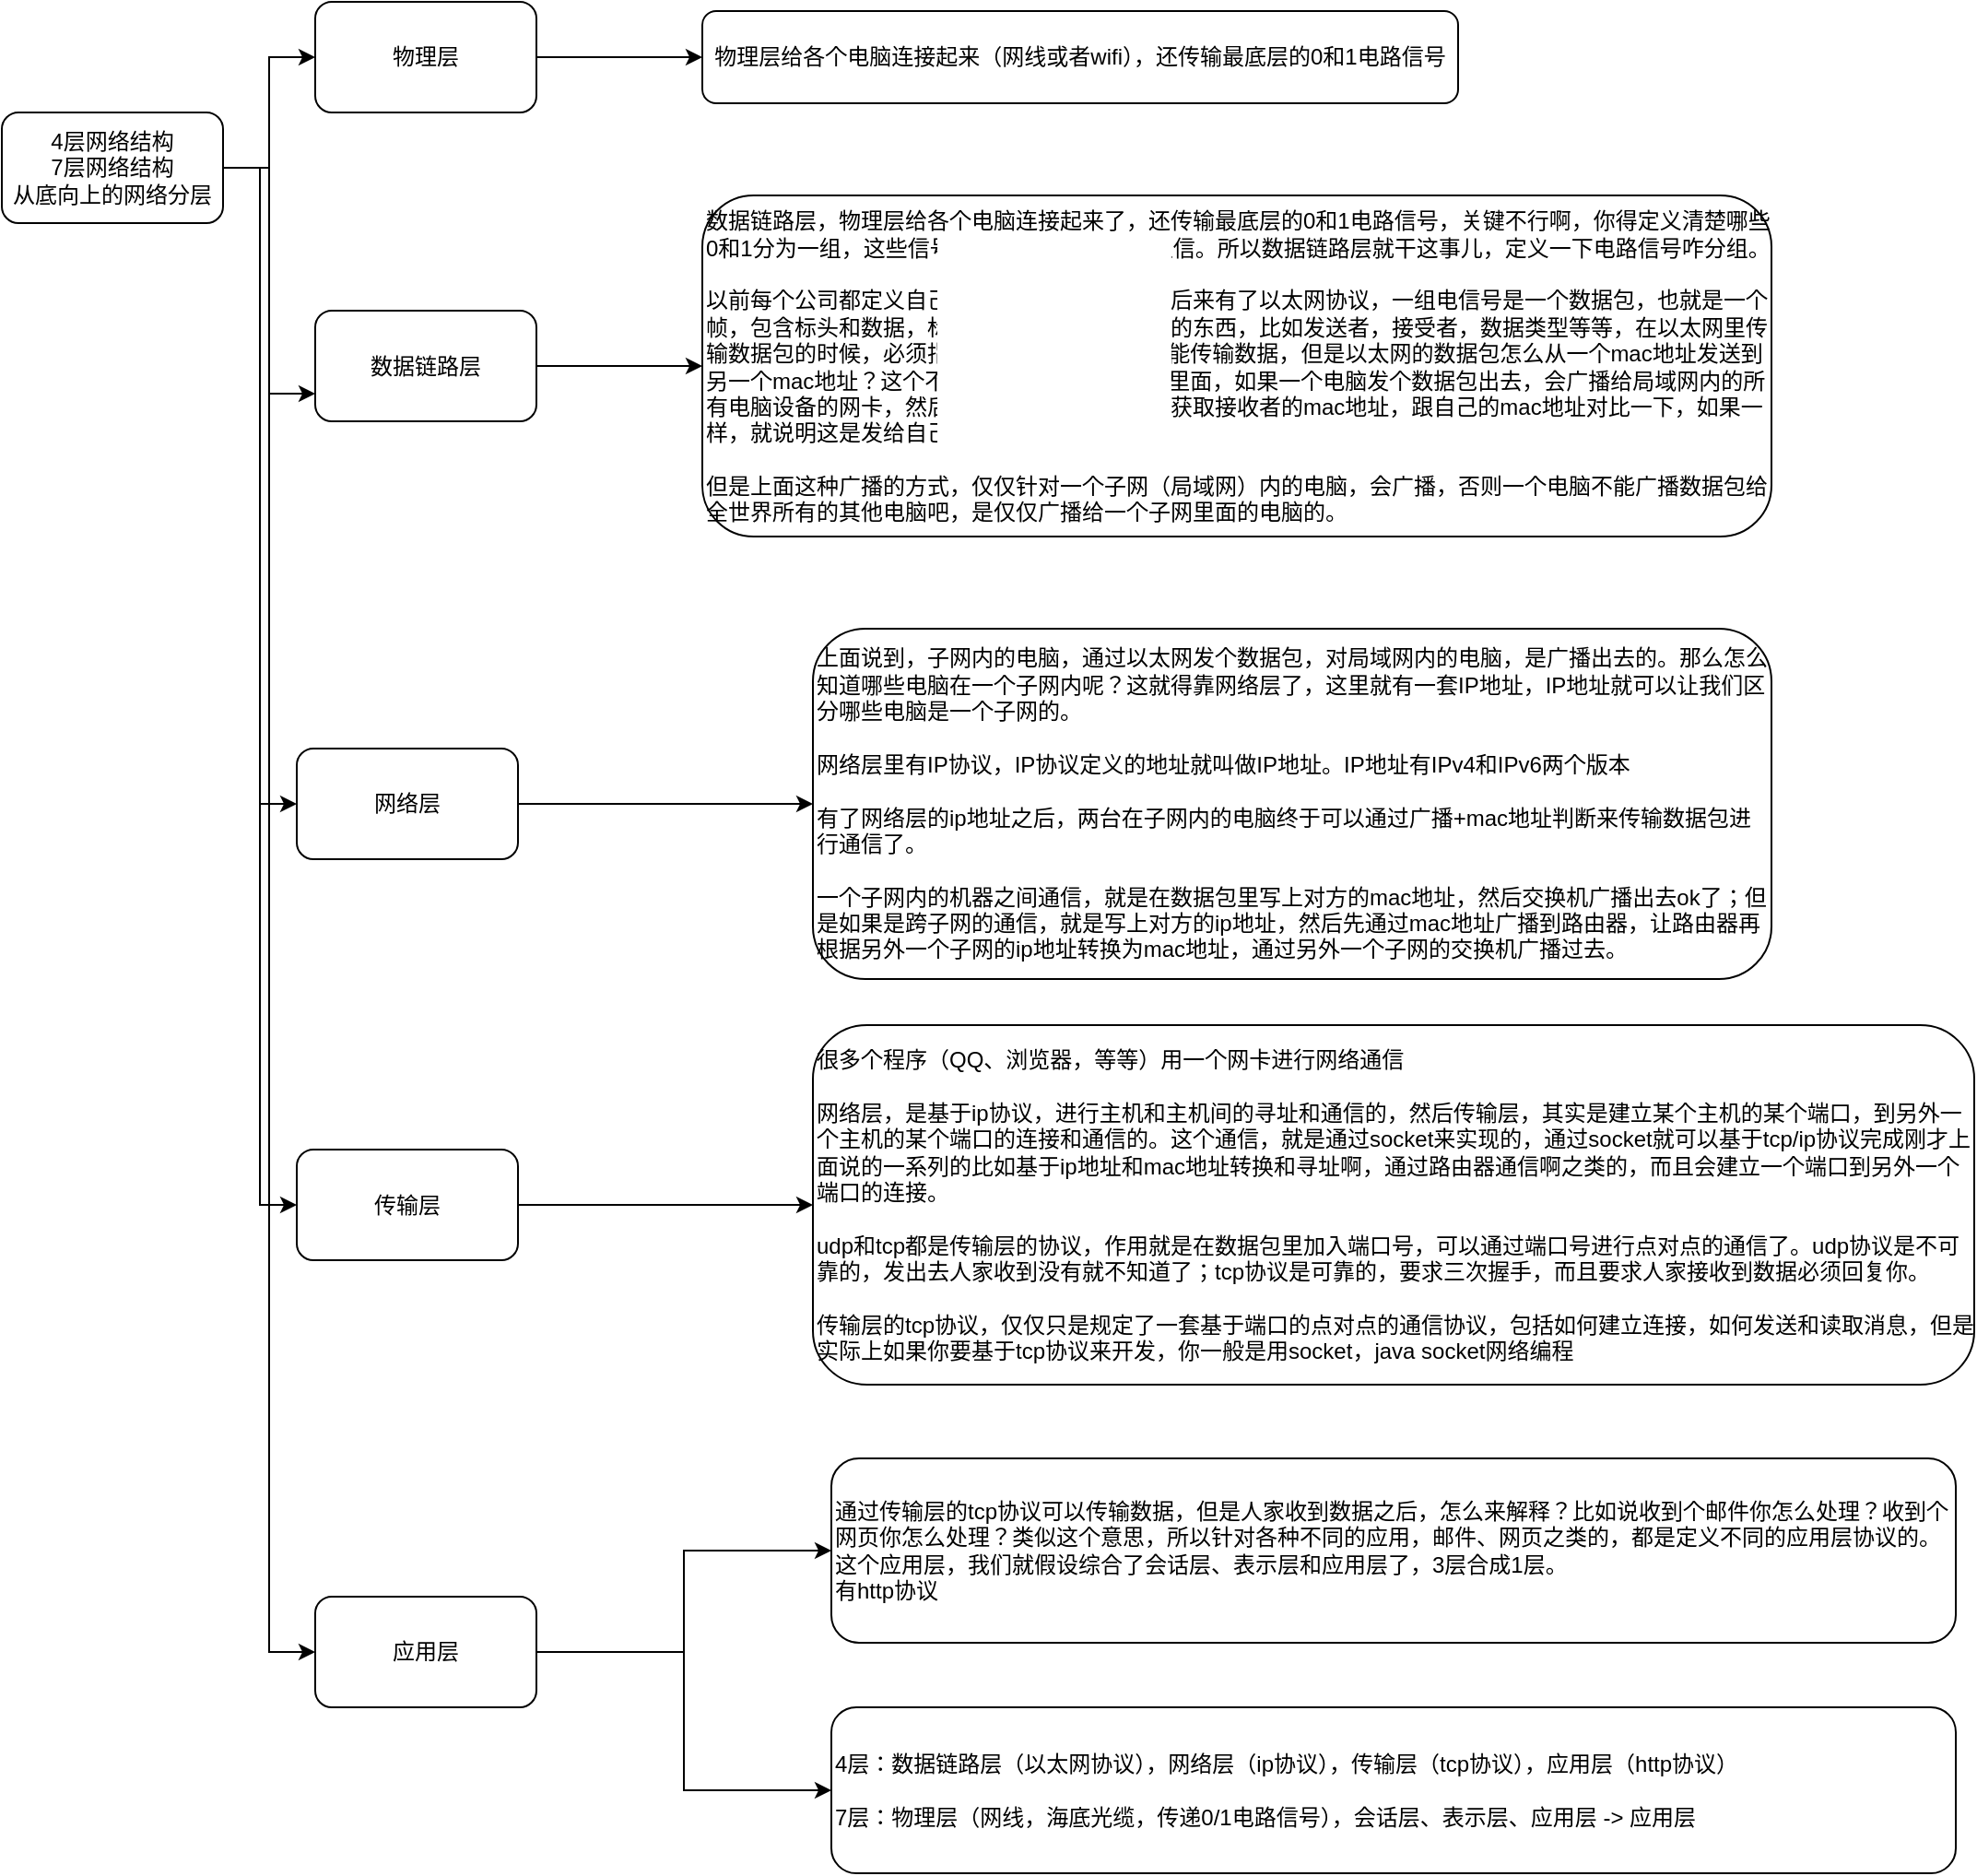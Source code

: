 <mxfile version="14.4.3" type="github">
  <diagram id="bMwFym-hlDFemxBoZi8h" name="Page-1">
    <mxGraphModel dx="866" dy="534" grid="1" gridSize="10" guides="1" tooltips="1" connect="1" arrows="1" fold="1" page="1" pageScale="1" pageWidth="827" pageHeight="1169" math="0" shadow="0">
      <root>
        <mxCell id="0" />
        <mxCell id="1" parent="0" />
        <mxCell id="GZBw23n20FDLDAzGsvCB-3" style="edgeStyle=orthogonalEdgeStyle;rounded=0;orthogonalLoop=1;jettySize=auto;html=1;" parent="1" source="GZBw23n20FDLDAzGsvCB-1" target="GZBw23n20FDLDAzGsvCB-2" edge="1">
          <mxGeometry relative="1" as="geometry" />
        </mxCell>
        <mxCell id="loJ7woKKY6Tc8nl-rran-2" style="edgeStyle=orthogonalEdgeStyle;rounded=0;orthogonalLoop=1;jettySize=auto;html=1;entryX=0;entryY=0.75;entryDx=0;entryDy=0;" parent="1" source="GZBw23n20FDLDAzGsvCB-1" target="loJ7woKKY6Tc8nl-rran-1" edge="1">
          <mxGeometry relative="1" as="geometry" />
        </mxCell>
        <mxCell id="loJ7woKKY6Tc8nl-rran-7" style="edgeStyle=orthogonalEdgeStyle;rounded=0;orthogonalLoop=1;jettySize=auto;html=1;entryX=0;entryY=0.5;entryDx=0;entryDy=0;" parent="1" source="GZBw23n20FDLDAzGsvCB-1" target="loJ7woKKY6Tc8nl-rran-6" edge="1">
          <mxGeometry relative="1" as="geometry" />
        </mxCell>
        <mxCell id="loJ7woKKY6Tc8nl-rran-10" style="edgeStyle=orthogonalEdgeStyle;rounded=0;orthogonalLoop=1;jettySize=auto;html=1;entryX=0;entryY=0.5;entryDx=0;entryDy=0;" parent="1" source="GZBw23n20FDLDAzGsvCB-1" target="loJ7woKKY6Tc8nl-rran-9" edge="1">
          <mxGeometry relative="1" as="geometry" />
        </mxCell>
        <mxCell id="loJ7woKKY6Tc8nl-rran-14" style="edgeStyle=orthogonalEdgeStyle;rounded=0;orthogonalLoop=1;jettySize=auto;html=1;entryX=0;entryY=0.5;entryDx=0;entryDy=0;" parent="1" source="GZBw23n20FDLDAzGsvCB-1" target="loJ7woKKY6Tc8nl-rran-13" edge="1">
          <mxGeometry relative="1" as="geometry" />
        </mxCell>
        <mxCell id="GZBw23n20FDLDAzGsvCB-1" value="4层网络结构&lt;br&gt;7层网络结构&lt;br&gt;从底向上的网络分层" style="rounded=1;whiteSpace=wrap;html=1;" parent="1" vertex="1">
          <mxGeometry x="20" y="140" width="120" height="60" as="geometry" />
        </mxCell>
        <mxCell id="GZBw23n20FDLDAzGsvCB-5" value="" style="edgeStyle=orthogonalEdgeStyle;rounded=0;orthogonalLoop=1;jettySize=auto;html=1;" parent="1" source="GZBw23n20FDLDAzGsvCB-2" target="GZBw23n20FDLDAzGsvCB-4" edge="1">
          <mxGeometry relative="1" as="geometry" />
        </mxCell>
        <mxCell id="GZBw23n20FDLDAzGsvCB-2" value="物理层" style="rounded=1;whiteSpace=wrap;html=1;" parent="1" vertex="1">
          <mxGeometry x="190" y="80" width="120" height="60" as="geometry" />
        </mxCell>
        <mxCell id="GZBw23n20FDLDAzGsvCB-4" value="物理层给各个电脑连接起来（网线或者wifi），还传输最底层的0和1电路信号" style="rounded=1;whiteSpace=wrap;html=1;" parent="1" vertex="1">
          <mxGeometry x="400" y="85" width="410" height="50" as="geometry" />
        </mxCell>
        <mxCell id="loJ7woKKY6Tc8nl-rran-4" value="" style="edgeStyle=orthogonalEdgeStyle;rounded=0;orthogonalLoop=1;jettySize=auto;html=1;" parent="1" source="loJ7woKKY6Tc8nl-rran-1" target="loJ7woKKY6Tc8nl-rran-3" edge="1">
          <mxGeometry relative="1" as="geometry" />
        </mxCell>
        <mxCell id="loJ7woKKY6Tc8nl-rran-1" value="数据链路层" style="rounded=1;whiteSpace=wrap;html=1;" parent="1" vertex="1">
          <mxGeometry x="190" y="247.5" width="120" height="60" as="geometry" />
        </mxCell>
        <mxCell id="loJ7woKKY6Tc8nl-rran-3" value="数据链路层，物理层给各个电脑连接起来了，还传输最底层的0和1电路信号，关键不行啊，你得定义清楚哪些0和1分为一组，这些信号啥意思？这才能进行通信。所以数据链路层就干这事儿，定义一下电路信号咋分组。&lt;br&gt;&lt;br&gt;以前每个公司都定义自己的电脑信号分组方式，后来有了以太网协议，一组电信号是一个数据包，也就是一个帧，包含标头和数据，标头里边包含一些说明性的东西，比如发送者，接受者，数据类型等等，在以太网里传输数据包的时候，必须指定接受者的mac地址才能传输数据，&lt;span&gt;但是以太网的数据包怎么从一个mac地址发送到另一个mac地址？这个不是精准推送的，以太网里面，如果一个电脑发个数据包出去，会广播给局域网内的所有电脑设备的网卡，然后每台电脑都从数据包里获取接收者的mac地址，跟自己的mac地址对比一下，如果一样，就说明这是发给自己的数据包。&lt;/span&gt;&lt;div&gt;&lt;br&gt;&lt;/div&gt;&lt;div&gt;但是上面这种广播的方式，仅仅针对一个子网（局域网）内的电脑，会广播，否则一个电脑不能广播数据包给全世界所有的其他电脑吧，是仅仅广播给一个子网里面的电脑的。&lt;/div&gt;" style="rounded=1;whiteSpace=wrap;html=1;align=left;" parent="1" vertex="1">
          <mxGeometry x="400" y="185" width="580" height="185" as="geometry" />
        </mxCell>
        <mxCell id="loJ7woKKY6Tc8nl-rran-5" value="上面说到，子网内的电脑，通过以太网发个数据包，对局域网内的电脑，是广播出去的。那么怎么知道哪些电脑在一个子网内呢？这就得靠网络层了，这里就有一套IP地址，IP地址就可以让我们区分哪些电脑是一个子网的。&lt;br&gt;&lt;br&gt;网络层里有IP协议，IP协议定义的地址就叫做IP地址。IP地址有IPv4和IPv6两个版本&lt;br&gt;&lt;br&gt;有了网络层的ip地址之后，两台在子网内的电脑终于可以通过广播+mac地址判断来传输数据包进行通信了。&lt;br&gt;&lt;br&gt;一个子网内的机器之间通信，就是在数据包里写上对方的mac地址，然后交换机广播出去ok了；但是如果是跨子网的通信，就是写上对方的ip地址，然后先通过mac地址广播到路由器，让路由器再根据另外一个子网的ip地址转换为mac地址，通过另外一个子网的交换机广播过去。" style="rounded=1;whiteSpace=wrap;html=1;align=left;" parent="1" vertex="1">
          <mxGeometry x="460" y="420" width="520" height="190" as="geometry" />
        </mxCell>
        <mxCell id="loJ7woKKY6Tc8nl-rran-8" style="edgeStyle=orthogonalEdgeStyle;rounded=0;orthogonalLoop=1;jettySize=auto;html=1;" parent="1" source="loJ7woKKY6Tc8nl-rran-6" target="loJ7woKKY6Tc8nl-rran-5" edge="1">
          <mxGeometry relative="1" as="geometry" />
        </mxCell>
        <mxCell id="loJ7woKKY6Tc8nl-rran-6" value="网络层" style="rounded=1;whiteSpace=wrap;html=1;" parent="1" vertex="1">
          <mxGeometry x="180" y="485" width="120" height="60" as="geometry" />
        </mxCell>
        <mxCell id="loJ7woKKY6Tc8nl-rran-12" style="edgeStyle=orthogonalEdgeStyle;rounded=0;orthogonalLoop=1;jettySize=auto;html=1;entryX=0;entryY=0.5;entryDx=0;entryDy=0;" parent="1" source="loJ7woKKY6Tc8nl-rran-9" target="loJ7woKKY6Tc8nl-rran-11" edge="1">
          <mxGeometry relative="1" as="geometry" />
        </mxCell>
        <mxCell id="loJ7woKKY6Tc8nl-rran-9" value="传输层" style="rounded=1;whiteSpace=wrap;html=1;align=center;" parent="1" vertex="1">
          <mxGeometry x="180" y="702.5" width="120" height="60" as="geometry" />
        </mxCell>
        <mxCell id="loJ7woKKY6Tc8nl-rran-11" value="很多个程序（QQ、浏览器，等等）用一个网卡进行网络通信&lt;br&gt;&lt;br&gt;网络层，是基于ip协议，进行主机和主机间的寻址和通信的，然后传输层，其实是建立某个主机的某个端口，到另外一个主机的某个端口的连接和通信的。这个通信，就是通过socket来实现的，通过socket就可以基于tcp/ip协议完成刚才上面说的一系列的比如基于ip地址和mac地址转换和寻址啊，通过路由器通信啊之类的，而且会建立一个端口到另外一个端口的连接。&lt;br&gt;&lt;br&gt;&lt;div&gt;udp和tcp都是传输层的协议，作用就是在数据包里加入端口号，可以通过端口号进行点对点的通信了。udp协议是不可靠的，发出去人家收到没有就不知道了；tcp协议是可靠的，要求三次握手，而且要求人家接收到数据必须回复你。&lt;/div&gt;&lt;div&gt;&lt;br&gt;&lt;/div&gt;&lt;div&gt;传输层的tcp协议，仅仅只是规定了一套基于端口的点对点的通信协议，包括如何建立连接，如何发送和读取消息，但是实际上如果你要基于tcp协议来开发，你一般是用socket，java socket网络编程&lt;/div&gt;" style="rounded=1;whiteSpace=wrap;html=1;align=left;" parent="1" vertex="1">
          <mxGeometry x="460" y="635" width="630" height="195" as="geometry" />
        </mxCell>
        <mxCell id="loJ7woKKY6Tc8nl-rran-16" style="edgeStyle=orthogonalEdgeStyle;rounded=0;orthogonalLoop=1;jettySize=auto;html=1;entryX=0;entryY=0.5;entryDx=0;entryDy=0;" parent="1" source="loJ7woKKY6Tc8nl-rran-13" target="loJ7woKKY6Tc8nl-rran-15" edge="1">
          <mxGeometry relative="1" as="geometry" />
        </mxCell>
        <mxCell id="loJ7woKKY6Tc8nl-rran-18" style="edgeStyle=orthogonalEdgeStyle;rounded=0;orthogonalLoop=1;jettySize=auto;html=1;entryX=0;entryY=0.5;entryDx=0;entryDy=0;" parent="1" source="loJ7woKKY6Tc8nl-rran-13" target="loJ7woKKY6Tc8nl-rran-17" edge="1">
          <mxGeometry relative="1" as="geometry" />
        </mxCell>
        <mxCell id="loJ7woKKY6Tc8nl-rran-13" value="应用层" style="rounded=1;whiteSpace=wrap;html=1;align=center;" parent="1" vertex="1">
          <mxGeometry x="190" y="945" width="120" height="60" as="geometry" />
        </mxCell>
        <mxCell id="loJ7woKKY6Tc8nl-rran-15" value="通过传输层的tcp协议可以传输数据，但是人家收到数据之后，怎么来解释？比如说收到个邮件你怎么处理？收到个网页你怎么处理？类似这个意思，所以针对各种不同的应用，邮件、网页之类的，都是定义不同的应用层协议的。这个应用层，我们就假设综合了会话层、表示层和应用层了，3层合成1层。&lt;br&gt;有http协议" style="rounded=1;whiteSpace=wrap;html=1;align=left;" parent="1" vertex="1">
          <mxGeometry x="470" y="870" width="610" height="100" as="geometry" />
        </mxCell>
        <mxCell id="loJ7woKKY6Tc8nl-rran-17" value="&lt;span&gt;4层：数据链路层（以太网协议），网络层（ip协议），传输层（tcp协议），应用层（http协议）&lt;/span&gt;&lt;div&gt;&lt;br&gt;&lt;/div&gt;&lt;div&gt;7层：物理层（网线，海底光缆，传递0/1电路信号），会话层、表示层、应用层 -&amp;gt; 应用层&lt;/div&gt;" style="rounded=1;whiteSpace=wrap;html=1;align=left;" parent="1" vertex="1">
          <mxGeometry x="470" y="1005" width="610" height="90" as="geometry" />
        </mxCell>
      </root>
    </mxGraphModel>
  </diagram>
</mxfile>
